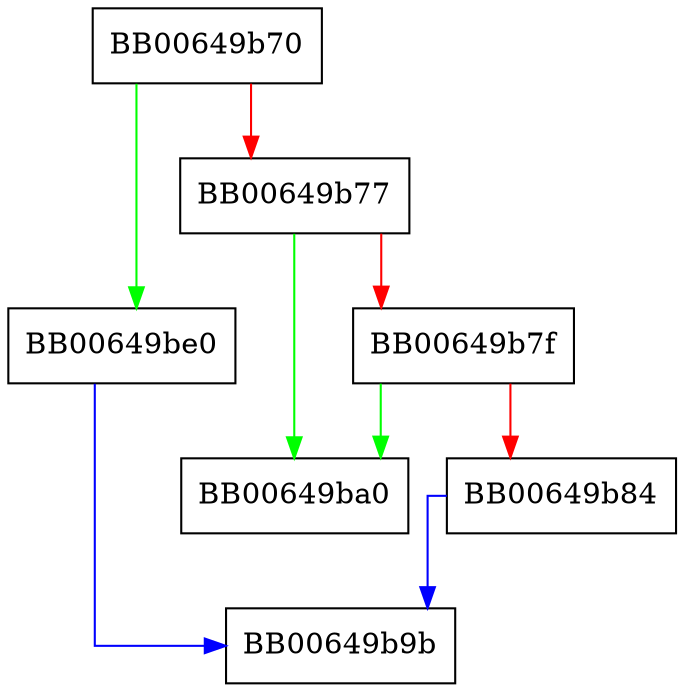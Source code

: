 digraph OPENSSL_sk_set {
  node [shape="box"];
  graph [splines=ortho];
  BB00649b70 -> BB00649be0 [color="green"];
  BB00649b70 -> BB00649b77 [color="red"];
  BB00649b77 -> BB00649ba0 [color="green"];
  BB00649b77 -> BB00649b7f [color="red"];
  BB00649b7f -> BB00649ba0 [color="green"];
  BB00649b7f -> BB00649b84 [color="red"];
  BB00649b84 -> BB00649b9b [color="blue"];
  BB00649be0 -> BB00649b9b [color="blue"];
}